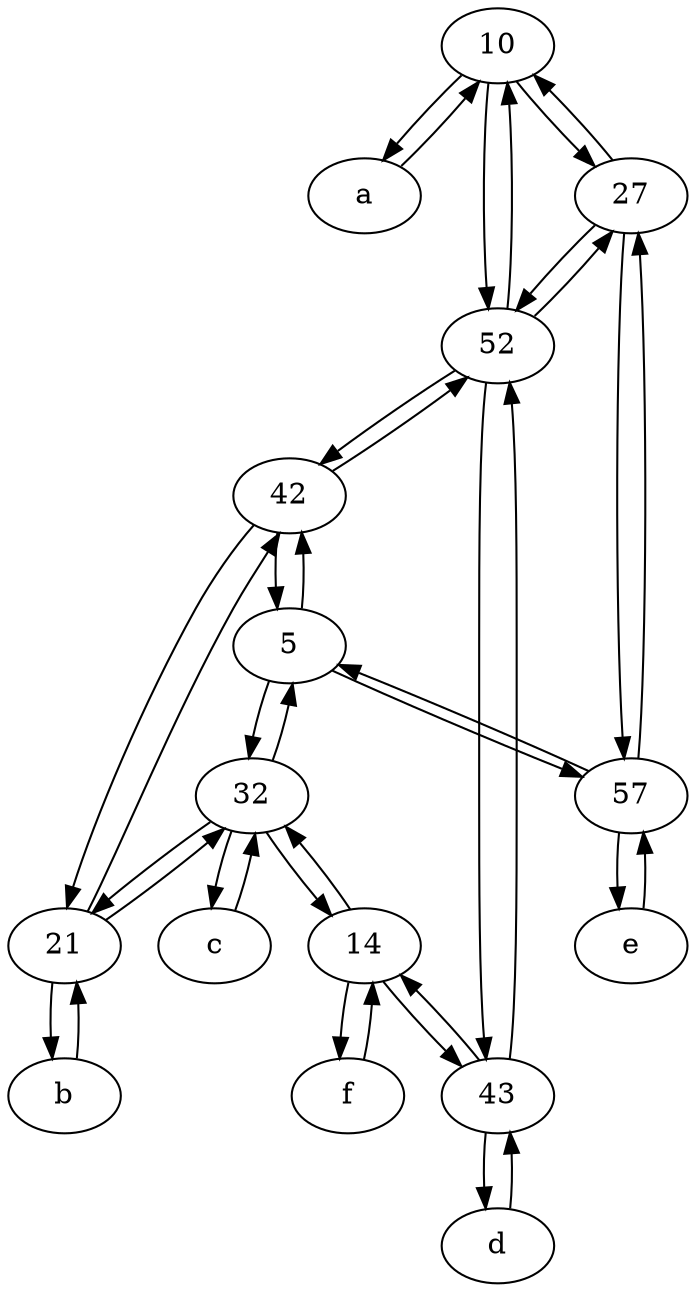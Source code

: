 digraph  {
	10;
	a [pos="40,10!"];
	43;
	d [pos="20,30!"];
	e [pos="30,50!"];
	5;
	27;
	c [pos="20,10!"];
	f [pos="15,45!"];
	42;
	21;
	b [pos="50,20!"];
	32;
	57;
	14;
	52;
	32 -> c;
	c -> 32;
	52 -> 42;
	52 -> 43;
	10 -> 27;
	10 -> 52;
	52 -> 10;
	27 -> 52;
	b -> 21;
	d -> 43;
	e -> 57;
	32 -> 5;
	21 -> b;
	32 -> 21;
	57 -> 5;
	57 -> 27;
	43 -> 52;
	27 -> 10;
	14 -> 32;
	5 -> 57;
	32 -> 14;
	14 -> 43;
	43 -> d;
	14 -> f;
	27 -> 57;
	a -> 10;
	57 -> e;
	10 -> a;
	5 -> 42;
	42 -> 21;
	21 -> 42;
	21 -> 32;
	f -> 14;
	5 -> 32;
	42 -> 5;
	42 -> 52;
	43 -> 14;
	52 -> 27;

	}